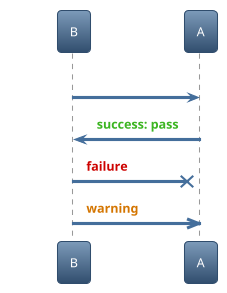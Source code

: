@startuml ankh-uml
!theme spacelab
B -> A :  test
B <- A :  $success("success: pass")
B -x A :  $failure("failure")
B ->> A : $warning("warning")
@enduml